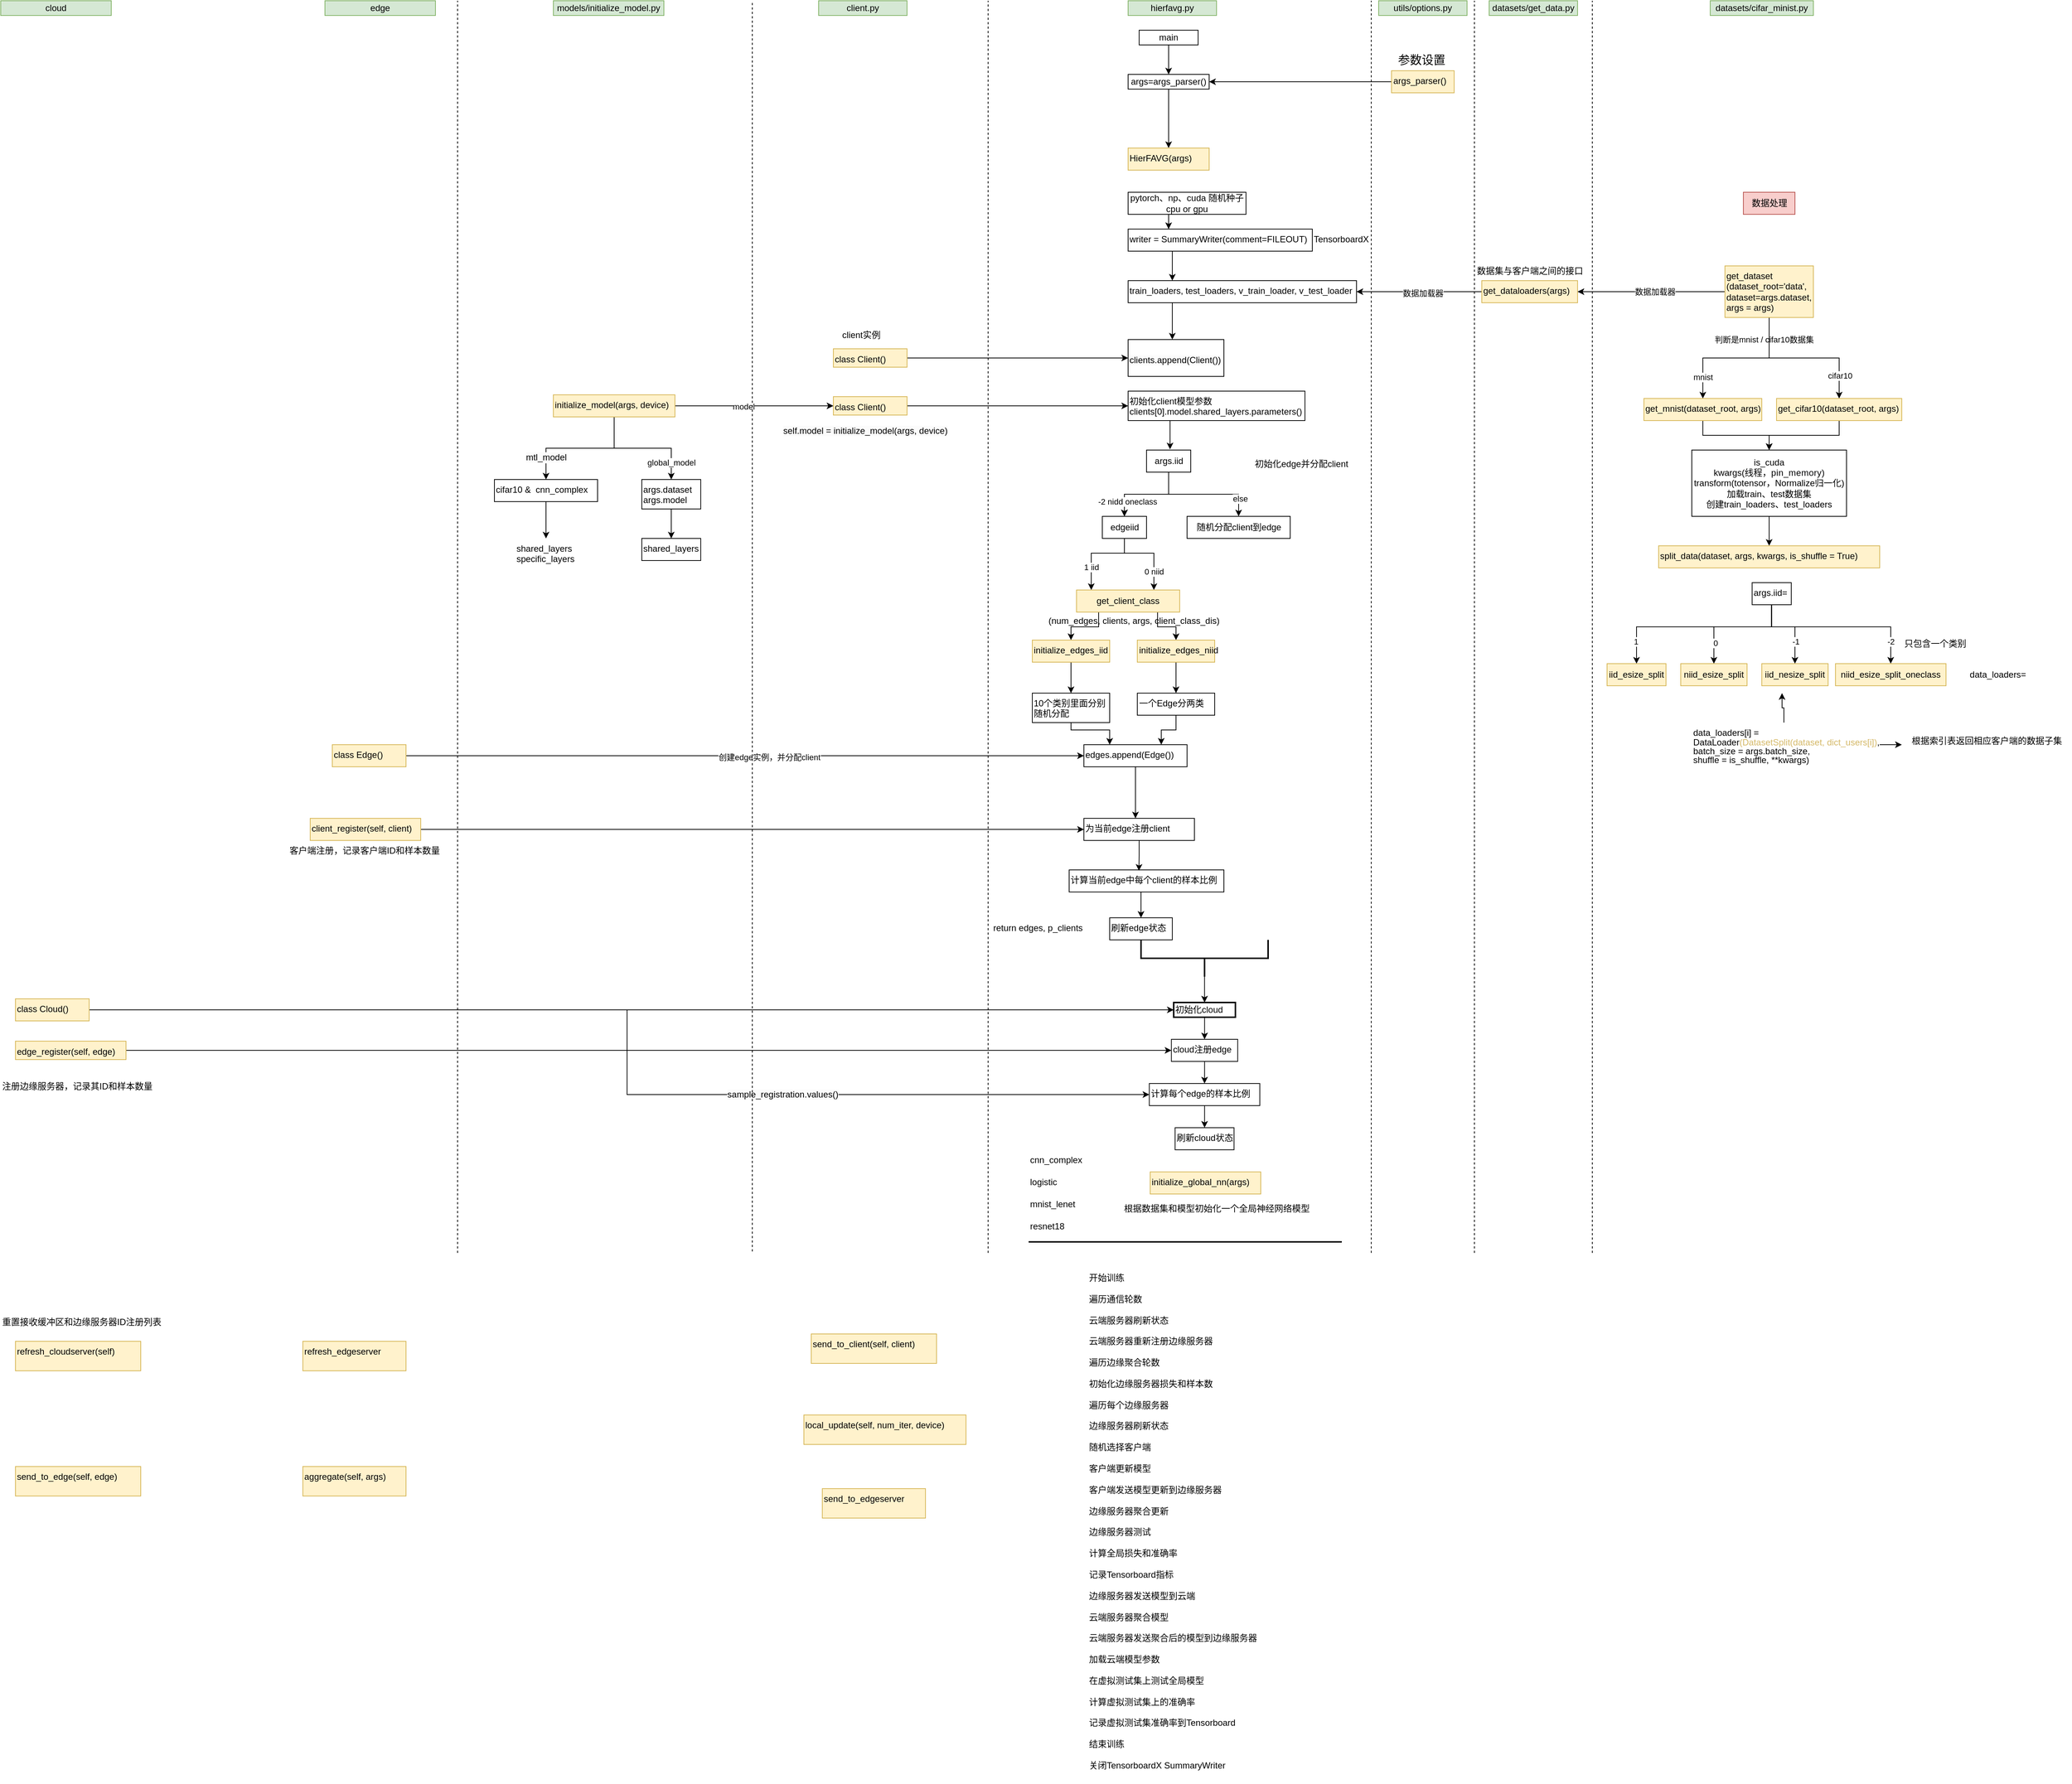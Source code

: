 <mxfile version="25.0.3">
  <diagram name="Page-1" id="74e2e168-ea6b-b213-b513-2b3c1d86103e">
    <mxGraphModel dx="3636" dy="814" grid="1" gridSize="10" guides="1" tooltips="1" connect="1" arrows="1" fold="1" page="1" pageScale="1" pageWidth="1100" pageHeight="850" background="none" math="0" shadow="0">
      <root>
        <mxCell id="0" />
        <mxCell id="1" parent="0" />
        <mxCell id="cj8k2KHTS7MA4aPITtsR-3" style="edgeStyle=orthogonalEdgeStyle;rounded=0;orthogonalLoop=1;jettySize=auto;html=1;exitX=0.5;exitY=1;exitDx=0;exitDy=0;" parent="1" source="cj8k2KHTS7MA4aPITtsR-2" edge="1">
          <mxGeometry relative="1" as="geometry">
            <mxPoint x="125" y="100" as="targetPoint" />
          </mxGeometry>
        </mxCell>
        <mxCell id="cj8k2KHTS7MA4aPITtsR-2" value="main" style="whiteSpace=wrap;html=1;" parent="1" vertex="1">
          <mxGeometry x="85" y="40" width="80" height="20" as="geometry" />
        </mxCell>
        <mxCell id="cj8k2KHTS7MA4aPITtsR-58" value="" style="edgeStyle=orthogonalEdgeStyle;rounded=0;orthogonalLoop=1;jettySize=auto;html=1;" parent="1" source="cj8k2KHTS7MA4aPITtsR-40" target="cj8k2KHTS7MA4aPITtsR-59" edge="1">
          <mxGeometry relative="1" as="geometry">
            <mxPoint x="125.034" y="150" as="targetPoint" />
          </mxGeometry>
        </mxCell>
        <mxCell id="cj8k2KHTS7MA4aPITtsR-40" value="args=args_parser()" style="whiteSpace=wrap;html=1;" parent="1" vertex="1">
          <mxGeometry x="70" y="100" width="110" height="20" as="geometry" />
        </mxCell>
        <mxCell id="cj8k2KHTS7MA4aPITtsR-54" value="&lt;span style=&quot;text-align: left;&quot;&gt;utils/options.py&lt;/span&gt;" style="rounded=0;whiteSpace=wrap;html=1;fillColor=#d5e8d4;strokeColor=#82b366;" parent="1" vertex="1">
          <mxGeometry x="410" width="120" height="20" as="geometry" />
        </mxCell>
        <mxCell id="cj8k2KHTS7MA4aPITtsR-59" value="HierFAVG(args)" style="text;whiteSpace=wrap;html=1;fillColor=#fff2cc;strokeColor=#d6b656;" parent="1" vertex="1">
          <mxGeometry x="70" y="200" width="110" height="30" as="geometry" />
        </mxCell>
        <mxCell id="cj8k2KHTS7MA4aPITtsR-60" value="pytorch、np、cuda 随机种子&lt;div&gt;cpu or gpu&lt;br&gt;&lt;/div&gt;" style="whiteSpace=wrap;html=1;" parent="1" vertex="1">
          <mxGeometry x="70" y="260" width="160" height="30" as="geometry" />
        </mxCell>
        <mxCell id="cj8k2KHTS7MA4aPITtsR-61" value="&lt;span style=&quot;text-align: left;&quot;&gt;datasets/get_data.py&lt;/span&gt;" style="rounded=0;whiteSpace=wrap;html=1;fillColor=#d5e8d4;strokeColor=#82b366;" parent="1" vertex="1">
          <mxGeometry x="560" width="120" height="20" as="geometry" />
        </mxCell>
        <mxCell id="cj8k2KHTS7MA4aPITtsR-66" value="" style="edgeStyle=orthogonalEdgeStyle;rounded=0;orthogonalLoop=1;jettySize=auto;html=1;" parent="1" target="cj8k2KHTS7MA4aPITtsR-65" edge="1">
          <mxGeometry relative="1" as="geometry">
            <mxPoint x="125" y="290" as="sourcePoint" />
            <Array as="points">
              <mxPoint x="125" y="320" />
              <mxPoint x="125" y="320" />
            </Array>
          </mxGeometry>
        </mxCell>
        <mxCell id="cj8k2KHTS7MA4aPITtsR-72" value="" style="edgeStyle=orthogonalEdgeStyle;rounded=0;orthogonalLoop=1;jettySize=auto;html=1;" parent="1" source="cj8k2KHTS7MA4aPITtsR-65" edge="1">
          <mxGeometry relative="1" as="geometry">
            <mxPoint x="130" y="380" as="targetPoint" />
            <Array as="points">
              <mxPoint x="130" y="360" />
              <mxPoint x="130" y="360" />
            </Array>
          </mxGeometry>
        </mxCell>
        <mxCell id="cj8k2KHTS7MA4aPITtsR-65" value="writer = SummaryWriter(comment=FILEOUT)" style="text;whiteSpace=wrap;html=1;strokeColor=default;" parent="1" vertex="1">
          <mxGeometry x="70" y="310" width="250" height="30" as="geometry" />
        </mxCell>
        <mxCell id="cj8k2KHTS7MA4aPITtsR-70" value="TensorboardX" style="text;whiteSpace=wrap;html=1;" parent="1" vertex="1">
          <mxGeometry x="320" y="310" width="80" height="20" as="geometry" />
        </mxCell>
        <mxCell id="cj8k2KHTS7MA4aPITtsR-133" value="" style="edgeStyle=orthogonalEdgeStyle;rounded=0;orthogonalLoop=1;jettySize=auto;html=1;" parent="1" source="cj8k2KHTS7MA4aPITtsR-73" target="cj8k2KHTS7MA4aPITtsR-132" edge="1">
          <mxGeometry relative="1" as="geometry">
            <Array as="points">
              <mxPoint x="130" y="420" />
              <mxPoint x="130" y="420" />
            </Array>
          </mxGeometry>
        </mxCell>
        <mxCell id="cj8k2KHTS7MA4aPITtsR-73" value="train_loaders, test_loaders, v_train_loader, v_test_loader&lt;div&gt;&lt;br&gt;&lt;/div&gt;" style="text;whiteSpace=wrap;html=1;strokeColor=default;" parent="1" vertex="1">
          <mxGeometry x="70" y="380" width="310" height="30" as="geometry" />
        </mxCell>
        <mxCell id="cj8k2KHTS7MA4aPITtsR-76" value="" style="edgeStyle=orthogonalEdgeStyle;rounded=0;orthogonalLoop=1;jettySize=auto;html=1;" parent="1" source="cj8k2KHTS7MA4aPITtsR-75" target="cj8k2KHTS7MA4aPITtsR-73" edge="1">
          <mxGeometry relative="1" as="geometry" />
        </mxCell>
        <mxCell id="cj8k2KHTS7MA4aPITtsR-78" value="数据加载器" style="edgeLabel;html=1;align=center;verticalAlign=middle;resizable=0;points=[];" parent="cj8k2KHTS7MA4aPITtsR-76" vertex="1" connectable="0">
          <mxGeometry x="-0.061" y="2" relative="1" as="geometry">
            <mxPoint as="offset" />
          </mxGeometry>
        </mxCell>
        <mxCell id="cj8k2KHTS7MA4aPITtsR-75" value="&lt;span style=&quot;forced-color-adjust: none; color: rgb(0, 0, 0); font-family: Helvetica; font-size: 12px; font-style: normal; font-variant-ligatures: normal; font-variant-caps: normal; font-weight: 400; letter-spacing: normal; orphans: 2; text-align: left; text-indent: 0px; text-transform: none; widows: 2; word-spacing: 0px; -webkit-text-stroke-width: 0px; white-space: normal; background-color: initial; text-decoration-thickness: initial; text-decoration-style: initial; text-decoration-color: initial;&quot;&gt;get_dataloaders(args)&lt;/span&gt;" style="text;whiteSpace=wrap;html=1;fillColor=#fff2cc;strokeColor=#d6b656;" parent="1" vertex="1">
          <mxGeometry x="550" y="380" width="130" height="30" as="geometry" />
        </mxCell>
        <mxCell id="cj8k2KHTS7MA4aPITtsR-77" value="&lt;span style=&quot;text-align: left;&quot;&gt;datasets/cifar_minist.py&lt;/span&gt;" style="rounded=0;whiteSpace=wrap;html=1;fillColor=#d5e8d4;strokeColor=#82b366;" parent="1" vertex="1">
          <mxGeometry x="860" width="140" height="20" as="geometry" />
        </mxCell>
        <mxCell id="cj8k2KHTS7MA4aPITtsR-82" value="" style="edgeStyle=orthogonalEdgeStyle;rounded=0;orthogonalLoop=1;jettySize=auto;html=1;entryX=1;entryY=0.5;entryDx=0;entryDy=0;" parent="1" source="cj8k2KHTS7MA4aPITtsR-79" target="cj8k2KHTS7MA4aPITtsR-75" edge="1">
          <mxGeometry relative="1" as="geometry">
            <mxPoint x="750" y="395" as="targetPoint" />
          </mxGeometry>
        </mxCell>
        <mxCell id="cj8k2KHTS7MA4aPITtsR-83" value="数据加载器" style="edgeLabel;html=1;align=center;verticalAlign=middle;resizable=0;points=[];" parent="cj8k2KHTS7MA4aPITtsR-82" vertex="1" connectable="0">
          <mxGeometry x="-0.052" relative="1" as="geometry">
            <mxPoint as="offset" />
          </mxGeometry>
        </mxCell>
        <mxCell id="cj8k2KHTS7MA4aPITtsR-87" value="" style="edgeStyle=orthogonalEdgeStyle;rounded=0;orthogonalLoop=1;jettySize=auto;html=1;" parent="1" source="cj8k2KHTS7MA4aPITtsR-79" target="cj8k2KHTS7MA4aPITtsR-86" edge="1">
          <mxGeometry relative="1" as="geometry" />
        </mxCell>
        <mxCell id="cj8k2KHTS7MA4aPITtsR-88" value="判断是mnist / cifar10数据集" style="edgeLabel;html=1;align=center;verticalAlign=middle;resizable=0;points=[];" parent="cj8k2KHTS7MA4aPITtsR-87" vertex="1" connectable="0">
          <mxGeometry x="-0.239" y="-1" relative="1" as="geometry">
            <mxPoint x="14" y="-24" as="offset" />
          </mxGeometry>
        </mxCell>
        <mxCell id="cj8k2KHTS7MA4aPITtsR-91" value="mnist" style="edgeLabel;html=1;align=center;verticalAlign=middle;resizable=0;points=[];" parent="cj8k2KHTS7MA4aPITtsR-87" vertex="1" connectable="0">
          <mxGeometry x="0.533" relative="1" as="geometry">
            <mxPoint y="17" as="offset" />
          </mxGeometry>
        </mxCell>
        <mxCell id="cj8k2KHTS7MA4aPITtsR-94" style="edgeStyle=orthogonalEdgeStyle;rounded=0;orthogonalLoop=1;jettySize=auto;html=1;" parent="1" source="cj8k2KHTS7MA4aPITtsR-79" target="cj8k2KHTS7MA4aPITtsR-92" edge="1">
          <mxGeometry relative="1" as="geometry" />
        </mxCell>
        <mxCell id="cj8k2KHTS7MA4aPITtsR-95" value="cifar10" style="edgeLabel;html=1;align=center;verticalAlign=middle;resizable=0;points=[];" parent="cj8k2KHTS7MA4aPITtsR-94" vertex="1" connectable="0">
          <mxGeometry x="0.696" y="1" relative="1" as="geometry">
            <mxPoint as="offset" />
          </mxGeometry>
        </mxCell>
        <mxCell id="cj8k2KHTS7MA4aPITtsR-79" value="get_dataset&lt;div&gt;(dataset_root=&#39;data&#39;,&lt;br&gt;dataset=args.dataset,&lt;br&gt;args = args)&lt;/div&gt;" style="text;whiteSpace=wrap;html=1;fillColor=#fff2cc;strokeColor=#d6b656;" parent="1" vertex="1">
          <mxGeometry x="880" y="360" width="120" height="70" as="geometry" />
        </mxCell>
        <mxCell id="cj8k2KHTS7MA4aPITtsR-98" style="edgeStyle=orthogonalEdgeStyle;rounded=0;orthogonalLoop=1;jettySize=auto;html=1;entryX=0.5;entryY=0;entryDx=0;entryDy=0;" parent="1" source="cj8k2KHTS7MA4aPITtsR-86" target="cj8k2KHTS7MA4aPITtsR-96" edge="1">
          <mxGeometry relative="1" as="geometry" />
        </mxCell>
        <mxCell id="cj8k2KHTS7MA4aPITtsR-86" value="&lt;div&gt;get_mnist(dataset_root, args)&lt;br&gt;&lt;/div&gt;" style="whiteSpace=wrap;html=1;align=left;verticalAlign=top;fillColor=#fff2cc;strokeColor=#d6b656;gradientColor=none;" parent="1" vertex="1">
          <mxGeometry x="770" y="540" width="160" height="30" as="geometry" />
        </mxCell>
        <mxCell id="cj8k2KHTS7MA4aPITtsR-99" style="edgeStyle=orthogonalEdgeStyle;rounded=0;orthogonalLoop=1;jettySize=auto;html=1;entryX=0.5;entryY=0;entryDx=0;entryDy=0;" parent="1" source="cj8k2KHTS7MA4aPITtsR-92" target="cj8k2KHTS7MA4aPITtsR-96" edge="1">
          <mxGeometry relative="1" as="geometry">
            <mxPoint x="950" y="610" as="targetPoint" />
          </mxGeometry>
        </mxCell>
        <mxCell id="cj8k2KHTS7MA4aPITtsR-92" value="&lt;div&gt;get_cifar10(dataset_root, args)&lt;br&gt;&lt;/div&gt;" style="whiteSpace=wrap;html=1;align=left;verticalAlign=top;fillColor=#fff2cc;strokeColor=#d6b656;gradientColor=none;" parent="1" vertex="1">
          <mxGeometry x="950" y="540" width="170" height="30" as="geometry" />
        </mxCell>
        <mxCell id="cj8k2KHTS7MA4aPITtsR-104" value="" style="edgeStyle=orthogonalEdgeStyle;rounded=0;orthogonalLoop=1;jettySize=auto;html=1;" parent="1" source="cj8k2KHTS7MA4aPITtsR-96" target="cj8k2KHTS7MA4aPITtsR-102" edge="1">
          <mxGeometry relative="1" as="geometry" />
        </mxCell>
        <mxCell id="cj8k2KHTS7MA4aPITtsR-96" value="is_cuda&lt;div&gt;kwargs(线程，&lt;span style=&quot;background-color: rgb(255, 255, 255); color: rgb(6, 6, 7); letter-spacing: 0.25px; text-align: justify; white-space-collapse: preserve;&quot;&gt;&lt;font&gt;pin_memory&lt;/font&gt;&lt;/span&gt;&lt;span style=&quot;background-color: initial;&quot;&gt;)&lt;/span&gt;&lt;/div&gt;&lt;div&gt;&lt;span style=&quot;background-color: initial;&quot;&gt;transform(totensor，Normalize归一化)&lt;/span&gt;&lt;/div&gt;&lt;div&gt;&lt;span style=&quot;background-color: initial;&quot;&gt;加载train、test数据集&lt;/span&gt;&lt;/div&gt;&lt;div&gt;&lt;span style=&quot;background-color: initial;&quot;&gt;创建&lt;/span&gt;&lt;span style=&quot;text-align: left; background-color: initial;&quot;&gt;train_loaders、&lt;/span&gt;&lt;span style=&quot;text-align: left; background-color: initial;&quot;&gt;test_loaders&lt;/span&gt;&lt;/div&gt;" style="rounded=0;whiteSpace=wrap;html=1;" parent="1" vertex="1">
          <mxGeometry x="835" y="610" width="210" height="90" as="geometry" />
        </mxCell>
        <mxCell id="cj8k2KHTS7MA4aPITtsR-102" value="split_data(dataset, args, kwargs, is_shuffle = True)" style="text;whiteSpace=wrap;html=1;strokeColor=#d6b656;fillColor=#fff2cc;" parent="1" vertex="1">
          <mxGeometry x="790" y="740" width="300" height="30" as="geometry" />
        </mxCell>
        <mxCell id="cj8k2KHTS7MA4aPITtsR-115" style="edgeStyle=orthogonalEdgeStyle;rounded=0;orthogonalLoop=1;jettySize=auto;html=1;entryX=0.5;entryY=0;entryDx=0;entryDy=0;" parent="1" source="cj8k2KHTS7MA4aPITtsR-105" target="cj8k2KHTS7MA4aPITtsR-111" edge="1">
          <mxGeometry relative="1" as="geometry">
            <Array as="points">
              <mxPoint x="943" y="850" />
              <mxPoint x="760" y="850" />
            </Array>
          </mxGeometry>
        </mxCell>
        <mxCell id="cj8k2KHTS7MA4aPITtsR-119" value="1" style="edgeLabel;html=1;align=center;verticalAlign=middle;resizable=0;points=[];" parent="cj8k2KHTS7MA4aPITtsR-115" vertex="1" connectable="0">
          <mxGeometry x="0.773" y="-1" relative="1" as="geometry">
            <mxPoint as="offset" />
          </mxGeometry>
        </mxCell>
        <mxCell id="cj8k2KHTS7MA4aPITtsR-116" style="edgeStyle=orthogonalEdgeStyle;rounded=0;orthogonalLoop=1;jettySize=auto;html=1;" parent="1" target="cj8k2KHTS7MA4aPITtsR-112" edge="1">
          <mxGeometry relative="1" as="geometry">
            <mxPoint x="943" y="820" as="sourcePoint" />
            <Array as="points">
              <mxPoint x="943" y="850" />
              <mxPoint x="865" y="850" />
            </Array>
          </mxGeometry>
        </mxCell>
        <mxCell id="cj8k2KHTS7MA4aPITtsR-120" value="0" style="edgeLabel;html=1;align=center;verticalAlign=middle;resizable=0;points=[];" parent="cj8k2KHTS7MA4aPITtsR-116" vertex="1" connectable="0">
          <mxGeometry x="0.638" y="2" relative="1" as="geometry">
            <mxPoint as="offset" />
          </mxGeometry>
        </mxCell>
        <mxCell id="cj8k2KHTS7MA4aPITtsR-117" style="edgeStyle=orthogonalEdgeStyle;rounded=0;orthogonalLoop=1;jettySize=auto;html=1;entryX=0.5;entryY=0;entryDx=0;entryDy=0;" parent="1" source="cj8k2KHTS7MA4aPITtsR-105" target="cj8k2KHTS7MA4aPITtsR-114" edge="1">
          <mxGeometry relative="1" as="geometry">
            <Array as="points">
              <mxPoint x="943" y="850" />
              <mxPoint x="975" y="850" />
            </Array>
          </mxGeometry>
        </mxCell>
        <mxCell id="cj8k2KHTS7MA4aPITtsR-121" value="-1" style="edgeLabel;html=1;align=center;verticalAlign=middle;resizable=0;points=[];" parent="cj8k2KHTS7MA4aPITtsR-117" vertex="1" connectable="0">
          <mxGeometry x="0.451" y="1" relative="1" as="geometry">
            <mxPoint as="offset" />
          </mxGeometry>
        </mxCell>
        <mxCell id="cj8k2KHTS7MA4aPITtsR-118" style="edgeStyle=orthogonalEdgeStyle;rounded=0;orthogonalLoop=1;jettySize=auto;html=1;" parent="1" source="cj8k2KHTS7MA4aPITtsR-105" target="cj8k2KHTS7MA4aPITtsR-113" edge="1">
          <mxGeometry relative="1" as="geometry">
            <Array as="points">
              <mxPoint x="943" y="850" />
              <mxPoint x="1105" y="850" />
            </Array>
          </mxGeometry>
        </mxCell>
        <mxCell id="cj8k2KHTS7MA4aPITtsR-122" value="-2" style="edgeLabel;html=1;align=center;verticalAlign=middle;resizable=0;points=[];" parent="cj8k2KHTS7MA4aPITtsR-118" vertex="1" connectable="0">
          <mxGeometry x="0.752" relative="1" as="geometry">
            <mxPoint as="offset" />
          </mxGeometry>
        </mxCell>
        <mxCell id="cj8k2KHTS7MA4aPITtsR-105" value="args.iid=" style="whiteSpace=wrap;html=1;align=left;verticalAlign=top;movable=1;resizable=1;rotatable=1;deletable=1;editable=1;locked=0;connectable=1;strokeColor=default;" parent="1" vertex="1">
          <mxGeometry x="916.88" y="790" width="53.12" height="30" as="geometry" />
        </mxCell>
        <mxCell id="cj8k2KHTS7MA4aPITtsR-111" value="iid_esize_split" style="whiteSpace=wrap;html=1;fillColor=#fff2cc;strokeColor=#d6b656;" parent="1" vertex="1">
          <mxGeometry x="720" y="900" width="80" height="30" as="geometry" />
        </mxCell>
        <mxCell id="cj8k2KHTS7MA4aPITtsR-112" value="niid_esize_split" style="whiteSpace=wrap;html=1;fillColor=#fff2cc;strokeColor=#d6b656;" parent="1" vertex="1">
          <mxGeometry x="820" y="900" width="90" height="30" as="geometry" />
        </mxCell>
        <mxCell id="cj8k2KHTS7MA4aPITtsR-113" value="niid_esize_split_oneclass" style="whiteSpace=wrap;html=1;fillColor=#fff2cc;strokeColor=#d6b656;" parent="1" vertex="1">
          <mxGeometry x="1030" y="900" width="150" height="30" as="geometry" />
        </mxCell>
        <mxCell id="cj8k2KHTS7MA4aPITtsR-114" value="iid_nesize_split" style="whiteSpace=wrap;html=1;fillColor=#fff2cc;strokeColor=#d6b656;" parent="1" vertex="1">
          <mxGeometry x="930" y="900" width="90" height="30" as="geometry" />
        </mxCell>
        <mxCell id="cj8k2KHTS7MA4aPITtsR-123" value="只包含一个类别" style="text;html=1;align=center;verticalAlign=middle;resizable=0;points=[];autosize=1;strokeColor=none;fillColor=none;" parent="1" vertex="1">
          <mxGeometry x="1110" y="858" width="110" height="30" as="geometry" />
        </mxCell>
        <mxCell id="cj8k2KHTS7MA4aPITtsR-124" value="data_loaders=" style="text;html=1;align=center;verticalAlign=middle;resizable=0;points=[];autosize=1;strokeColor=none;fillColor=none;" parent="1" vertex="1">
          <mxGeometry x="1200" y="900" width="100" height="30" as="geometry" />
        </mxCell>
        <mxCell id="cj8k2KHTS7MA4aPITtsR-130" value="" style="edgeStyle=orthogonalEdgeStyle;rounded=0;orthogonalLoop=1;jettySize=auto;html=1;" parent="1" source="cj8k2KHTS7MA4aPITtsR-125" edge="1">
          <mxGeometry relative="1" as="geometry">
            <mxPoint x="950.004" y="990" as="sourcePoint" />
            <mxPoint x="957.48" y="940" as="targetPoint" />
            <Array as="points">
              <mxPoint x="960" y="960" />
              <mxPoint x="958" y="960" />
            </Array>
          </mxGeometry>
        </mxCell>
        <mxCell id="cj8k2KHTS7MA4aPITtsR-125" value="data_loaders[i] =&amp;nbsp;&lt;div style=&quot;line-height: 100%;&quot;&gt;DataLoader&lt;font color=&quot;#d5b968&quot;&gt;(DatasetSplit(dataset, dict_users[i])&lt;/font&gt;,&lt;br&gt;                                    batch_size = args.batch_size,&lt;br&gt;                                    shuffle = is_shuffle, **kwargs)&lt;/div&gt;" style="text;whiteSpace=wrap;html=1;" parent="1" vertex="1">
          <mxGeometry x="835" y="980" width="265" height="70" as="geometry" />
        </mxCell>
        <mxCell id="cj8k2KHTS7MA4aPITtsR-126" value="" style="endArrow=classic;html=1;rounded=0;" parent="1" edge="1">
          <mxGeometry width="50" height="50" relative="1" as="geometry">
            <mxPoint x="1090" y="1010" as="sourcePoint" />
            <mxPoint x="1120" y="1010" as="targetPoint" />
          </mxGeometry>
        </mxCell>
        <mxCell id="cj8k2KHTS7MA4aPITtsR-129" value="根据索引表返回相应客户端的数据子集" style="text;html=1;align=center;verticalAlign=middle;resizable=0;points=[];autosize=1;strokeColor=none;fillColor=none;" parent="1" vertex="1">
          <mxGeometry x="1120" y="990" width="230" height="30" as="geometry" />
        </mxCell>
        <UserObject label="&lt;br&gt;&lt;span style=&quot;color: rgb(0, 0, 0); font-family: Helvetica; font-size: 12px; font-style: normal; font-variant-ligatures: normal; font-variant-caps: normal; font-weight: 400; letter-spacing: normal; orphans: 2; text-align: left; text-indent: 0px; text-transform: none; widows: 2; word-spacing: 0px; -webkit-text-stroke-width: 0px; white-space: normal; background-color: rgb(251, 251, 251); text-decoration-thickness: initial; text-decoration-style: initial; text-decoration-color: initial; display: inline !important; float: none;&quot;&gt;clients.append(Client())&lt;/span&gt;&lt;div&gt;&lt;br/&gt;&lt;/div&gt;" link="&#xa;&lt;span style=&quot;color: rgb(0, 0, 0); font-family: Helvetica; font-size: 12px; font-style: normal; font-variant-ligatures: normal; font-variant-caps: normal; font-weight: 400; letter-spacing: normal; orphans: 2; text-align: left; text-indent: 0px; text-transform: none; widows: 2; word-spacing: 0px; -webkit-text-stroke-width: 0px; white-space: normal; background-color: rgb(251, 251, 251); text-decoration-thickness: initial; text-decoration-style: initial; text-decoration-color: initial; display: inline !important; float: none;&quot;&gt;clients.append(Client&lt;/span&gt;&#xa;&#xa;" id="cj8k2KHTS7MA4aPITtsR-132">
          <mxCell style="whiteSpace=wrap;html=1;align=left;verticalAlign=top;fillColor=none;gradientColor=none;" parent="1" vertex="1">
            <mxGeometry x="70" y="460" width="130" height="50" as="geometry" />
          </mxCell>
        </UserObject>
        <mxCell id="cj8k2KHTS7MA4aPITtsR-135" value="" style="edgeStyle=orthogonalEdgeStyle;rounded=0;orthogonalLoop=1;jettySize=auto;html=1;" parent="1" source="cj8k2KHTS7MA4aPITtsR-134" target="cj8k2KHTS7MA4aPITtsR-40" edge="1">
          <mxGeometry relative="1" as="geometry" />
        </mxCell>
        <mxCell id="cj8k2KHTS7MA4aPITtsR-134" value="args_parser()" style="text;whiteSpace=wrap;html=1;fillColor=#fff2cc;strokeColor=#d6b656;" parent="1" vertex="1">
          <mxGeometry x="427.5" y="95" width="85" height="30" as="geometry" />
        </mxCell>
        <mxCell id="cj8k2KHTS7MA4aPITtsR-137" value="&lt;span style=&quot;text-align: left;&quot;&gt;client.py&lt;/span&gt;" style="rounded=0;whiteSpace=wrap;html=1;fillColor=#d5e8d4;strokeColor=#82b366;" parent="1" vertex="1">
          <mxGeometry x="-350" width="120" height="20" as="geometry" />
        </mxCell>
        <mxCell id="cj8k2KHTS7MA4aPITtsR-139" value="" style="edgeStyle=orthogonalEdgeStyle;rounded=0;orthogonalLoop=1;jettySize=auto;html=1;" parent="1" source="cj8k2KHTS7MA4aPITtsR-138" target="cj8k2KHTS7MA4aPITtsR-132" edge="1">
          <mxGeometry relative="1" as="geometry" />
        </mxCell>
        <mxCell id="cj8k2KHTS7MA4aPITtsR-138" value="class Client()" style="text;whiteSpace=wrap;html=1;fillColor=#fff2cc;strokeColor=#d6b656;" parent="1" vertex="1">
          <mxGeometry x="-330" y="472.5" width="100" height="25" as="geometry" />
        </mxCell>
        <mxCell id="cj8k2KHTS7MA4aPITtsR-140" value="初始化client模型参数&lt;div&gt;clients[0].model.shared_layers.parameters()&lt;br&gt;&lt;/div&gt;" style="text;whiteSpace=wrap;html=1;strokeColor=default;" parent="1" vertex="1">
          <mxGeometry x="70" y="530" width="240" height="40" as="geometry" />
        </mxCell>
        <mxCell id="cj8k2KHTS7MA4aPITtsR-144" value="" style="edgeStyle=orthogonalEdgeStyle;rounded=0;orthogonalLoop=1;jettySize=auto;html=1;" parent="1" source="cj8k2KHTS7MA4aPITtsR-143" target="cj8k2KHTS7MA4aPITtsR-140" edge="1">
          <mxGeometry relative="1" as="geometry" />
        </mxCell>
        <mxCell id="cj8k2KHTS7MA4aPITtsR-143" value="class Client()" style="text;whiteSpace=wrap;html=1;fillColor=#fff2cc;strokeColor=#d6b656;" parent="1" vertex="1">
          <mxGeometry x="-330" y="537.5" width="100" height="25" as="geometry" />
        </mxCell>
        <mxCell id="cj8k2KHTS7MA4aPITtsR-147" value="&lt;span style=&quot;text-align: left;&quot;&gt;models/initialize_model.py&lt;/span&gt;" style="rounded=0;whiteSpace=wrap;html=1;fillColor=#d5e8d4;strokeColor=#82b366;" parent="1" vertex="1">
          <mxGeometry x="-710" width="150" height="20" as="geometry" />
        </mxCell>
        <mxCell id="cj8k2KHTS7MA4aPITtsR-150" style="edgeStyle=orthogonalEdgeStyle;rounded=0;orthogonalLoop=1;jettySize=auto;html=1;entryX=0;entryY=0.5;entryDx=0;entryDy=0;" parent="1" source="cj8k2KHTS7MA4aPITtsR-149" edge="1">
          <mxGeometry relative="1" as="geometry">
            <mxPoint x="-330" y="550" as="targetPoint" />
          </mxGeometry>
        </mxCell>
        <mxCell id="cj8k2KHTS7MA4aPITtsR-153" value="model" style="edgeLabel;html=1;align=center;verticalAlign=middle;resizable=0;points=[];" parent="cj8k2KHTS7MA4aPITtsR-150" vertex="1" connectable="0">
          <mxGeometry x="-0.14" y="-1" relative="1" as="geometry">
            <mxPoint as="offset" />
          </mxGeometry>
        </mxCell>
        <mxCell id="cj8k2KHTS7MA4aPITtsR-159" style="edgeStyle=orthogonalEdgeStyle;rounded=0;orthogonalLoop=1;jettySize=auto;html=1;entryX=0.5;entryY=0;entryDx=0;entryDy=0;" parent="1" source="cj8k2KHTS7MA4aPITtsR-149" target="cj8k2KHTS7MA4aPITtsR-154" edge="1">
          <mxGeometry relative="1" as="geometry" />
        </mxCell>
        <mxCell id="cj8k2KHTS7MA4aPITtsR-161" value="&lt;span style=&quot;font-size: 12px; text-align: left; text-wrap: wrap; background-color: rgb(251, 251, 251);&quot;&gt;mtl_model&lt;/span&gt;" style="edgeLabel;html=1;align=center;verticalAlign=middle;resizable=0;points=[];" parent="cj8k2KHTS7MA4aPITtsR-159" vertex="1" connectable="0">
          <mxGeometry x="0.205" y="2" relative="1" as="geometry">
            <mxPoint x="-28" y="10" as="offset" />
          </mxGeometry>
        </mxCell>
        <mxCell id="cj8k2KHTS7MA4aPITtsR-160" style="edgeStyle=orthogonalEdgeStyle;rounded=0;orthogonalLoop=1;jettySize=auto;html=1;entryX=0.5;entryY=0;entryDx=0;entryDy=0;" parent="1" source="cj8k2KHTS7MA4aPITtsR-149" target="cj8k2KHTS7MA4aPITtsR-156" edge="1">
          <mxGeometry relative="1" as="geometry" />
        </mxCell>
        <mxCell id="cj8k2KHTS7MA4aPITtsR-162" value="global_model" style="edgeLabel;html=1;align=center;verticalAlign=middle;resizable=0;points=[];" parent="cj8k2KHTS7MA4aPITtsR-160" vertex="1" connectable="0">
          <mxGeometry x="0.717" y="-1" relative="1" as="geometry">
            <mxPoint x="1" as="offset" />
          </mxGeometry>
        </mxCell>
        <mxCell id="cj8k2KHTS7MA4aPITtsR-149" value="initialize_model(args, device)" style="text;whiteSpace=wrap;html=1;fillColor=#fff2cc;strokeColor=#d6b656;" parent="1" vertex="1">
          <mxGeometry x="-710" y="535" width="165" height="30" as="geometry" />
        </mxCell>
        <UserObject label="&lt;span style=&quot;color: rgb(0, 0, 0); font-family: Helvetica; font-size: 12px; font-style: normal; font-variant-ligatures: normal; font-variant-caps: normal; font-weight: 400; letter-spacing: normal; orphans: 2; text-align: left; text-indent: 0px; text-transform: none; widows: 2; word-spacing: 0px; -webkit-text-stroke-width: 0px; white-space: normal; background-color: rgb(251, 251, 251); text-decoration-thickness: initial; text-decoration-style: initial; text-decoration-color: initial; display: inline !important; float: none;&quot;&gt;self.model = initialize_model(args, device)&lt;/span&gt;" link="&lt;span style=&quot;color: rgb(0, 0, 0); font-family: Helvetica; font-size: 12px; font-style: normal; font-variant-ligatures: normal; font-variant-caps: normal; font-weight: 400; letter-spacing: normal; orphans: 2; text-align: left; text-indent: 0px; text-transform: none; widows: 2; word-spacing: 0px; -webkit-text-stroke-width: 0px; white-space: normal; background-color: rgb(251, 251, 251); text-decoration-thickness: initial; text-decoration-style: initial; text-decoration-color: initial; display: inline !important; float: none;&quot;&gt;self.model = initialize_model(args, device)&lt;/span&gt;" id="cj8k2KHTS7MA4aPITtsR-151">
          <mxCell style="text;whiteSpace=wrap;html=1;" parent="1" vertex="1">
            <mxGeometry x="-400" y="570" width="260" height="40" as="geometry" />
          </mxCell>
        </UserObject>
        <mxCell id="cj8k2KHTS7MA4aPITtsR-154" value="cifar10 &amp;amp;&amp;nbsp; cnn_complex" style="text;whiteSpace=wrap;html=1;strokeColor=default;" parent="1" vertex="1">
          <mxGeometry x="-790" y="650" width="140" height="30" as="geometry" />
        </mxCell>
        <mxCell id="cj8k2KHTS7MA4aPITtsR-169" value="" style="edgeStyle=orthogonalEdgeStyle;rounded=0;orthogonalLoop=1;jettySize=auto;html=1;" parent="1" source="cj8k2KHTS7MA4aPITtsR-156" target="cj8k2KHTS7MA4aPITtsR-168" edge="1">
          <mxGeometry relative="1" as="geometry" />
        </mxCell>
        <mxCell id="cj8k2KHTS7MA4aPITtsR-156" value="args.dataset&lt;div&gt;args.model&lt;br&gt;&lt;/div&gt;" style="text;whiteSpace=wrap;html=1;strokeColor=default;" parent="1" vertex="1">
          <mxGeometry x="-590" y="650" width="80" height="40" as="geometry" />
        </mxCell>
        <mxCell id="cj8k2KHTS7MA4aPITtsR-167" value="" style="edgeStyle=orthogonalEdgeStyle;rounded=0;orthogonalLoop=1;jettySize=auto;html=1;" parent="1" source="cj8k2KHTS7MA4aPITtsR-154" target="cj8k2KHTS7MA4aPITtsR-166" edge="1">
          <mxGeometry relative="1" as="geometry">
            <mxPoint x="-720" y="680" as="sourcePoint" />
            <mxPoint x="-720" y="760" as="targetPoint" />
          </mxGeometry>
        </mxCell>
        <mxCell id="cj8k2KHTS7MA4aPITtsR-166" value="shared_layers&lt;div&gt;specific_layers&lt;br&gt;&lt;/div&gt;" style="text;whiteSpace=wrap;html=1;" parent="1" vertex="1">
          <mxGeometry x="-762.5" y="730" width="85" height="40" as="geometry" />
        </mxCell>
        <mxCell id="cj8k2KHTS7MA4aPITtsR-168" value="&lt;div&gt;shared_layers&lt;br&gt;&lt;/div&gt;" style="text;whiteSpace=wrap;html=1;strokeColor=default;" parent="1" vertex="1">
          <mxGeometry x="-590" y="730" width="80" height="30" as="geometry" />
        </mxCell>
        <mxCell id="cj8k2KHTS7MA4aPITtsR-170" value="client实例" style="text;whiteSpace=wrap;html=1;" parent="1" vertex="1">
          <mxGeometry x="-320" y="440" width="90" height="30" as="geometry" />
        </mxCell>
        <mxCell id="cj8k2KHTS7MA4aPITtsR-175" value="" style="edgeStyle=orthogonalEdgeStyle;rounded=0;orthogonalLoop=1;jettySize=auto;html=1;" parent="1" source="cj8k2KHTS7MA4aPITtsR-171" target="cj8k2KHTS7MA4aPITtsR-174" edge="1">
          <mxGeometry relative="1" as="geometry" />
        </mxCell>
        <mxCell id="cj8k2KHTS7MA4aPITtsR-176" value="" style="edgeStyle=orthogonalEdgeStyle;rounded=0;orthogonalLoop=1;jettySize=auto;html=1;" parent="1" source="cj8k2KHTS7MA4aPITtsR-171" target="cj8k2KHTS7MA4aPITtsR-174" edge="1">
          <mxGeometry relative="1" as="geometry" />
        </mxCell>
        <mxCell id="cj8k2KHTS7MA4aPITtsR-177" value="" style="edgeStyle=orthogonalEdgeStyle;rounded=0;orthogonalLoop=1;jettySize=auto;html=1;" parent="1" source="cj8k2KHTS7MA4aPITtsR-171" target="cj8k2KHTS7MA4aPITtsR-174" edge="1">
          <mxGeometry relative="1" as="geometry" />
        </mxCell>
        <mxCell id="cj8k2KHTS7MA4aPITtsR-180" value="-2" style="edgeLabel;html=1;align=center;verticalAlign=middle;resizable=0;points=[];" parent="cj8k2KHTS7MA4aPITtsR-177" vertex="1" connectable="0">
          <mxGeometry x="0.668" y="1" relative="1" as="geometry">
            <mxPoint as="offset" />
          </mxGeometry>
        </mxCell>
        <mxCell id="cj8k2KHTS7MA4aPITtsR-182" value="-2 nidd oneclass" style="edgeLabel;html=1;align=center;verticalAlign=middle;resizable=0;points=[];" parent="cj8k2KHTS7MA4aPITtsR-177" vertex="1" connectable="0">
          <mxGeometry x="0.668" y="4" relative="1" as="geometry">
            <mxPoint as="offset" />
          </mxGeometry>
        </mxCell>
        <mxCell id="cj8k2KHTS7MA4aPITtsR-179" style="edgeStyle=orthogonalEdgeStyle;rounded=0;orthogonalLoop=1;jettySize=auto;html=1;" parent="1" source="cj8k2KHTS7MA4aPITtsR-171" target="cj8k2KHTS7MA4aPITtsR-178" edge="1">
          <mxGeometry relative="1" as="geometry" />
        </mxCell>
        <mxCell id="cj8k2KHTS7MA4aPITtsR-181" value="else" style="edgeLabel;html=1;align=center;verticalAlign=middle;resizable=0;points=[];" parent="cj8k2KHTS7MA4aPITtsR-179" vertex="1" connectable="0">
          <mxGeometry x="0.692" y="2" relative="1" as="geometry">
            <mxPoint as="offset" />
          </mxGeometry>
        </mxCell>
        <mxCell id="cj8k2KHTS7MA4aPITtsR-171" value="args.iid" style="text;html=1;align=center;verticalAlign=middle;resizable=0;points=[];autosize=1;strokeColor=default;fillColor=none;" parent="1" vertex="1">
          <mxGeometry x="95" y="610" width="60" height="30" as="geometry" />
        </mxCell>
        <mxCell id="cj8k2KHTS7MA4aPITtsR-172" value="初始化edge并分配client" style="text;whiteSpace=wrap;html=1;" parent="1" vertex="1">
          <mxGeometry x="240" y="615" width="160" height="40" as="geometry" />
        </mxCell>
        <mxCell id="cj8k2KHTS7MA4aPITtsR-173" style="edgeStyle=orthogonalEdgeStyle;rounded=0;orthogonalLoop=1;jettySize=auto;html=1;entryX=0.532;entryY=-0.033;entryDx=0;entryDy=0;entryPerimeter=0;" parent="1" source="cj8k2KHTS7MA4aPITtsR-140" target="cj8k2KHTS7MA4aPITtsR-171" edge="1">
          <mxGeometry relative="1" as="geometry">
            <Array as="points">
              <mxPoint x="127" y="592" />
            </Array>
          </mxGeometry>
        </mxCell>
        <mxCell id="cj8k2KHTS7MA4aPITtsR-193" style="edgeStyle=orthogonalEdgeStyle;rounded=0;orthogonalLoop=1;jettySize=auto;html=1;" parent="1" source="cj8k2KHTS7MA4aPITtsR-174" target="cj8k2KHTS7MA4aPITtsR-191" edge="1">
          <mxGeometry relative="1" as="geometry">
            <Array as="points">
              <mxPoint x="65" y="750" />
              <mxPoint x="20" y="750" />
            </Array>
          </mxGeometry>
        </mxCell>
        <mxCell id="cj8k2KHTS7MA4aPITtsR-194" value="1 iid" style="edgeLabel;html=1;align=center;verticalAlign=middle;resizable=0;points=[];" parent="cj8k2KHTS7MA4aPITtsR-193" vertex="1" connectable="0">
          <mxGeometry x="0.462" relative="1" as="geometry">
            <mxPoint as="offset" />
          </mxGeometry>
        </mxCell>
        <mxCell id="cj8k2KHTS7MA4aPITtsR-174" value="edgeiid" style="text;html=1;align=center;verticalAlign=middle;resizable=0;points=[];autosize=1;strokeColor=default;fillColor=none;" parent="1" vertex="1">
          <mxGeometry x="35" y="700" width="60" height="30" as="geometry" />
        </mxCell>
        <mxCell id="cj8k2KHTS7MA4aPITtsR-178" value="随机分配client到edge" style="text;html=1;align=center;verticalAlign=middle;resizable=0;points=[];autosize=1;strokeColor=default;fillColor=none;" parent="1" vertex="1">
          <mxGeometry x="150" y="700" width="140" height="30" as="geometry" />
        </mxCell>
        <mxCell id="cj8k2KHTS7MA4aPITtsR-189" style="edgeStyle=orthogonalEdgeStyle;rounded=0;orthogonalLoop=1;jettySize=auto;html=1;entryX=0.75;entryY=0;entryDx=0;entryDy=0;" parent="1" target="cj8k2KHTS7MA4aPITtsR-191" edge="1">
          <mxGeometry relative="1" as="geometry">
            <mxPoint x="65.034" y="730" as="sourcePoint" />
            <mxPoint x="116.14" y="790" as="targetPoint" />
            <Array as="points">
              <mxPoint x="65" y="750" />
              <mxPoint x="105" y="750" />
            </Array>
          </mxGeometry>
        </mxCell>
        <mxCell id="cj8k2KHTS7MA4aPITtsR-190" value="0 niid" style="edgeLabel;html=1;align=center;verticalAlign=middle;resizable=0;points=[];" parent="cj8k2KHTS7MA4aPITtsR-189" vertex="1" connectable="0">
          <mxGeometry x="0.535" relative="1" as="geometry">
            <mxPoint as="offset" />
          </mxGeometry>
        </mxCell>
        <mxCell id="cj8k2KHTS7MA4aPITtsR-199" style="edgeStyle=orthogonalEdgeStyle;rounded=0;orthogonalLoop=1;jettySize=auto;html=1;entryX=0.5;entryY=0;entryDx=0;entryDy=0;" parent="1" source="cj8k2KHTS7MA4aPITtsR-191" target="cj8k2KHTS7MA4aPITtsR-197" edge="1">
          <mxGeometry relative="1" as="geometry">
            <Array as="points">
              <mxPoint x="110" y="850" />
              <mxPoint x="135" y="850" />
            </Array>
          </mxGeometry>
        </mxCell>
        <mxCell id="cj8k2KHTS7MA4aPITtsR-201" style="edgeStyle=orthogonalEdgeStyle;rounded=0;orthogonalLoop=1;jettySize=auto;html=1;entryX=0.5;entryY=0;entryDx=0;entryDy=0;" parent="1" source="cj8k2KHTS7MA4aPITtsR-191" target="cj8k2KHTS7MA4aPITtsR-195" edge="1">
          <mxGeometry relative="1" as="geometry">
            <Array as="points">
              <mxPoint x="30" y="850" />
              <mxPoint x="-8" y="850" />
            </Array>
          </mxGeometry>
        </mxCell>
        <mxCell id="cj8k2KHTS7MA4aPITtsR-191" value="get_client_class" style="whiteSpace=wrap;html=1;fillColor=#fff2cc;strokeColor=#d6b656;" parent="1" vertex="1">
          <mxGeometry y="800" width="140" height="30" as="geometry" />
        </mxCell>
        <mxCell id="cj8k2KHTS7MA4aPITtsR-203" value="" style="edgeStyle=orthogonalEdgeStyle;rounded=0;orthogonalLoop=1;jettySize=auto;html=1;" parent="1" source="cj8k2KHTS7MA4aPITtsR-195" target="cj8k2KHTS7MA4aPITtsR-202" edge="1">
          <mxGeometry relative="1" as="geometry" />
        </mxCell>
        <mxCell id="cj8k2KHTS7MA4aPITtsR-195" value="initialize_edges_iid" style="text;whiteSpace=wrap;html=1;fillColor=#fff2cc;strokeColor=#d6b656;" parent="1" vertex="1">
          <mxGeometry x="-60" y="868" width="105" height="30" as="geometry" />
        </mxCell>
        <mxCell id="cj8k2KHTS7MA4aPITtsR-196" value="(num_edges, clients, args, client_class_dis)" style="text;whiteSpace=wrap;html=1;" parent="1" vertex="1">
          <mxGeometry x="-40" y="828" width="270" height="40" as="geometry" />
        </mxCell>
        <mxCell id="cj8k2KHTS7MA4aPITtsR-205" value="" style="edgeStyle=orthogonalEdgeStyle;rounded=0;orthogonalLoop=1;jettySize=auto;html=1;" parent="1" source="cj8k2KHTS7MA4aPITtsR-197" target="cj8k2KHTS7MA4aPITtsR-204" edge="1">
          <mxGeometry relative="1" as="geometry" />
        </mxCell>
        <mxCell id="cj8k2KHTS7MA4aPITtsR-197" value="initialize_edges_niid" style="text;whiteSpace=wrap;html=1;fillColor=#fff2cc;strokeColor=#d6b656;" parent="1" vertex="1">
          <mxGeometry x="82.5" y="868" width="105" height="30" as="geometry" />
        </mxCell>
        <mxCell id="cj8k2KHTS7MA4aPITtsR-218" style="edgeStyle=orthogonalEdgeStyle;rounded=0;orthogonalLoop=1;jettySize=auto;html=1;entryX=0.25;entryY=0;entryDx=0;entryDy=0;" parent="1" source="cj8k2KHTS7MA4aPITtsR-202" target="cj8k2KHTS7MA4aPITtsR-206" edge="1">
          <mxGeometry relative="1" as="geometry">
            <Array as="points">
              <mxPoint x="-8" y="990" />
              <mxPoint x="45" y="990" />
            </Array>
          </mxGeometry>
        </mxCell>
        <mxCell id="cj8k2KHTS7MA4aPITtsR-202" value="10个类别里面分别随机分配" style="text;whiteSpace=wrap;html=1;strokeColor=default;" parent="1" vertex="1">
          <mxGeometry x="-60" y="940" width="105" height="40" as="geometry" />
        </mxCell>
        <mxCell id="cj8k2KHTS7MA4aPITtsR-219" style="edgeStyle=orthogonalEdgeStyle;rounded=0;orthogonalLoop=1;jettySize=auto;html=1;entryX=0.75;entryY=0;entryDx=0;entryDy=0;" parent="1" source="cj8k2KHTS7MA4aPITtsR-204" target="cj8k2KHTS7MA4aPITtsR-206" edge="1">
          <mxGeometry relative="1" as="geometry" />
        </mxCell>
        <mxCell id="cj8k2KHTS7MA4aPITtsR-204" value="一个Edge分两类" style="text;whiteSpace=wrap;html=1;strokeColor=default;" parent="1" vertex="1">
          <mxGeometry x="82.5" y="940" width="105" height="30" as="geometry" />
        </mxCell>
        <mxCell id="cj8k2KHTS7MA4aPITtsR-220" value="" style="edgeStyle=orthogonalEdgeStyle;rounded=0;orthogonalLoop=1;jettySize=auto;html=1;" parent="1" source="cj8k2KHTS7MA4aPITtsR-206" target="cj8k2KHTS7MA4aPITtsR-214" edge="1">
          <mxGeometry relative="1" as="geometry">
            <Array as="points">
              <mxPoint x="80" y="1090" />
              <mxPoint x="80" y="1090" />
            </Array>
          </mxGeometry>
        </mxCell>
        <UserObject label="edges.append(Edge())&lt;div&gt;&lt;br&gt;&lt;/div&gt;" link="edges.append(Edge(id" id="cj8k2KHTS7MA4aPITtsR-206">
          <mxCell style="text;whiteSpace=wrap;html=1;strokeColor=default;" parent="1" vertex="1">
            <mxGeometry x="10" y="1010" width="140" height="30" as="geometry" />
          </mxCell>
        </UserObject>
        <mxCell id="cj8k2KHTS7MA4aPITtsR-209" style="edgeStyle=orthogonalEdgeStyle;rounded=0;orthogonalLoop=1;jettySize=auto;html=1;entryX=0;entryY=0.5;entryDx=0;entryDy=0;" parent="1" source="cj8k2KHTS7MA4aPITtsR-208" target="cj8k2KHTS7MA4aPITtsR-206" edge="1">
          <mxGeometry relative="1" as="geometry" />
        </mxCell>
        <mxCell id="cj8k2KHTS7MA4aPITtsR-211" value="创建edge实例，并分配client" style="edgeLabel;html=1;align=center;verticalAlign=middle;resizable=0;points=[];" parent="cj8k2KHTS7MA4aPITtsR-209" vertex="1" connectable="0">
          <mxGeometry x="0.072" y="-2" relative="1" as="geometry">
            <mxPoint as="offset" />
          </mxGeometry>
        </mxCell>
        <mxCell id="cj8k2KHTS7MA4aPITtsR-208" value="class Edge()" style="text;whiteSpace=wrap;html=1;fillColor=#fff2cc;strokeColor=#d6b656;" parent="1" vertex="1">
          <mxGeometry x="-1010" y="1010" width="100" height="30" as="geometry" />
        </mxCell>
        <mxCell id="cj8k2KHTS7MA4aPITtsR-215" style="edgeStyle=orthogonalEdgeStyle;rounded=0;orthogonalLoop=1;jettySize=auto;html=1;entryX=0;entryY=0.5;entryDx=0;entryDy=0;" parent="1" source="cj8k2KHTS7MA4aPITtsR-212" target="cj8k2KHTS7MA4aPITtsR-214" edge="1">
          <mxGeometry relative="1" as="geometry" />
        </mxCell>
        <mxCell id="cj8k2KHTS7MA4aPITtsR-212" value="client_register(self, client)" style="text;whiteSpace=wrap;html=1;fillColor=#fff2cc;strokeColor=#d6b656;" parent="1" vertex="1">
          <mxGeometry x="-1040" y="1110" width="150" height="30" as="geometry" />
        </mxCell>
        <mxCell id="cj8k2KHTS7MA4aPITtsR-213" value="客户端注册，记录客户端ID和样本数量" style="text;whiteSpace=wrap;html=1;" parent="1" vertex="1">
          <mxGeometry x="-1070" y="1140" width="240" height="40" as="geometry" />
        </mxCell>
        <mxCell id="cj8k2KHTS7MA4aPITtsR-214" value="为当前edge注册client" style="text;whiteSpace=wrap;html=1;strokeColor=default;" parent="1" vertex="1">
          <mxGeometry x="10" y="1110" width="150" height="30" as="geometry" />
        </mxCell>
        <mxCell id="cj8k2KHTS7MA4aPITtsR-223" style="edgeStyle=orthogonalEdgeStyle;rounded=0;orthogonalLoop=1;jettySize=auto;html=1;entryX=0.5;entryY=0;entryDx=0;entryDy=0;" parent="1" source="cj8k2KHTS7MA4aPITtsR-216" target="cj8k2KHTS7MA4aPITtsR-217" edge="1">
          <mxGeometry relative="1" as="geometry">
            <Array as="points">
              <mxPoint x="88" y="1230" />
            </Array>
          </mxGeometry>
        </mxCell>
        <mxCell id="cj8k2KHTS7MA4aPITtsR-216" value="计算当前edge中每个client的样本比例" style="text;whiteSpace=wrap;html=1;strokeColor=default;" parent="1" vertex="1">
          <mxGeometry x="-10" y="1180" width="210" height="30" as="geometry" />
        </mxCell>
        <mxCell id="cj8k2KHTS7MA4aPITtsR-217" value="刷新edge状态" style="text;whiteSpace=wrap;html=1;strokeColor=default;" parent="1" vertex="1">
          <mxGeometry x="45" y="1245" width="85" height="30" as="geometry" />
        </mxCell>
        <mxCell id="cj8k2KHTS7MA4aPITtsR-222" style="edgeStyle=orthogonalEdgeStyle;rounded=0;orthogonalLoop=1;jettySize=auto;html=1;entryX=0.451;entryY=0.039;entryDx=0;entryDy=0;entryPerimeter=0;" parent="1" source="cj8k2KHTS7MA4aPITtsR-214" target="cj8k2KHTS7MA4aPITtsR-216" edge="1">
          <mxGeometry relative="1" as="geometry" />
        </mxCell>
        <mxCell id="cj8k2KHTS7MA4aPITtsR-224" value="return edges, p_clients" style="text;whiteSpace=wrap;html=1;" parent="1" vertex="1">
          <mxGeometry x="-115" y="1245" width="150" height="40" as="geometry" />
        </mxCell>
        <mxCell id="cj8k2KHTS7MA4aPITtsR-228" value="" style="edgeStyle=orthogonalEdgeStyle;rounded=0;orthogonalLoop=1;jettySize=auto;html=1;" parent="1" source="cj8k2KHTS7MA4aPITtsR-226" target="cj8k2KHTS7MA4aPITtsR-227" edge="1">
          <mxGeometry relative="1" as="geometry" />
        </mxCell>
        <mxCell id="cj8k2KHTS7MA4aPITtsR-226" value="" style="strokeWidth=2;html=1;shape=mxgraph.flowchart.annotation_2;align=left;labelPosition=right;pointerEvents=1;direction=north;" parent="1" vertex="1">
          <mxGeometry x="87.5" y="1275" width="172.5" height="50" as="geometry" />
        </mxCell>
        <mxCell id="cj8k2KHTS7MA4aPITtsR-230" value="" style="edgeStyle=orthogonalEdgeStyle;rounded=0;orthogonalLoop=1;jettySize=auto;html=1;" parent="1" source="cj8k2KHTS7MA4aPITtsR-227" target="cj8k2KHTS7MA4aPITtsR-229" edge="1">
          <mxGeometry relative="1" as="geometry" />
        </mxCell>
        <mxCell id="cj8k2KHTS7MA4aPITtsR-227" value="初始化cloud" style="whiteSpace=wrap;html=1;align=left;strokeWidth=2;pointerEvents=1;" parent="1" vertex="1">
          <mxGeometry x="131.88" y="1360" width="83.75" height="20" as="geometry" />
        </mxCell>
        <mxCell id="cj8k2KHTS7MA4aPITtsR-240" value="" style="edgeStyle=orthogonalEdgeStyle;rounded=0;orthogonalLoop=1;jettySize=auto;html=1;entryX=0.5;entryY=0;entryDx=0;entryDy=0;" parent="1" source="cj8k2KHTS7MA4aPITtsR-229" target="cj8k2KHTS7MA4aPITtsR-234" edge="1">
          <mxGeometry relative="1" as="geometry" />
        </mxCell>
        <mxCell id="cj8k2KHTS7MA4aPITtsR-229" value="cloud注册edge" style="text;whiteSpace=wrap;html=1;strokeColor=default;" parent="1" vertex="1">
          <mxGeometry x="128.75" y="1410" width="90" height="30" as="geometry" />
        </mxCell>
        <mxCell id="cj8k2KHTS7MA4aPITtsR-232" style="edgeStyle=orthogonalEdgeStyle;rounded=0;orthogonalLoop=1;jettySize=auto;html=1;entryX=0;entryY=0.5;entryDx=0;entryDy=0;" parent="1" source="cj8k2KHTS7MA4aPITtsR-231" target="cj8k2KHTS7MA4aPITtsR-229" edge="1">
          <mxGeometry relative="1" as="geometry" />
        </mxCell>
        <mxCell id="cj8k2KHTS7MA4aPITtsR-231" value="edge_register(self, edge)" style="text;whiteSpace=wrap;html=1;fillColor=#fff2cc;strokeColor=#d6b656;" parent="1" vertex="1">
          <mxGeometry x="-1440" y="1412.5" width="150" height="25" as="geometry" />
        </mxCell>
        <mxCell id="cj8k2KHTS7MA4aPITtsR-233" value="注册边缘服务器，记录其ID和样本数量" style="text;whiteSpace=wrap;html=1;" parent="1" vertex="1">
          <mxGeometry x="-1460" y="1460" width="240" height="40" as="geometry" />
        </mxCell>
        <mxCell id="cj8k2KHTS7MA4aPITtsR-241" value="" style="edgeStyle=orthogonalEdgeStyle;rounded=0;orthogonalLoop=1;jettySize=auto;html=1;" parent="1" source="cj8k2KHTS7MA4aPITtsR-234" target="cj8k2KHTS7MA4aPITtsR-235" edge="1">
          <mxGeometry relative="1" as="geometry" />
        </mxCell>
        <mxCell id="cj8k2KHTS7MA4aPITtsR-234" value="计算每个edge的样本比例" style="text;whiteSpace=wrap;html=1;strokeColor=default;" parent="1" vertex="1">
          <mxGeometry x="98.75" y="1470" width="150" height="30" as="geometry" />
        </mxCell>
        <mxCell id="cj8k2KHTS7MA4aPITtsR-235" value="刷新cloud状态" style="text;whiteSpace=wrap;html=1;strokeColor=default;" parent="1" vertex="1">
          <mxGeometry x="133.75" y="1530" width="80" height="30" as="geometry" />
        </mxCell>
        <mxCell id="cj8k2KHTS7MA4aPITtsR-237" style="edgeStyle=orthogonalEdgeStyle;rounded=0;orthogonalLoop=1;jettySize=auto;html=1;entryX=0;entryY=0.5;entryDx=0;entryDy=0;" parent="1" source="cj8k2KHTS7MA4aPITtsR-236" target="cj8k2KHTS7MA4aPITtsR-227" edge="1">
          <mxGeometry relative="1" as="geometry" />
        </mxCell>
        <mxCell id="cj8k2KHTS7MA4aPITtsR-238" style="edgeStyle=orthogonalEdgeStyle;rounded=0;orthogonalLoop=1;jettySize=auto;html=1;entryX=0;entryY=0.5;entryDx=0;entryDy=0;" parent="1" source="cj8k2KHTS7MA4aPITtsR-236" target="cj8k2KHTS7MA4aPITtsR-234" edge="1">
          <mxGeometry relative="1" as="geometry">
            <Array as="points">
              <mxPoint x="-610" y="1370" />
              <mxPoint x="-610" y="1485" />
            </Array>
          </mxGeometry>
        </mxCell>
        <mxCell id="MOeim-y9coMgPSxVAbvQ-16" value="&lt;span style=&quot;font-size: 12px; text-align: left; text-wrap-mode: wrap; background-color: rgb(251, 251, 251);&quot;&gt;sample_registration.values()&lt;/span&gt;" style="edgeLabel;html=1;align=center;verticalAlign=middle;resizable=0;points=[];" parent="cj8k2KHTS7MA4aPITtsR-238" vertex="1" connectable="0">
          <mxGeometry x="0.358" relative="1" as="geometry">
            <mxPoint x="1" as="offset" />
          </mxGeometry>
        </mxCell>
        <mxCell id="cj8k2KHTS7MA4aPITtsR-236" value="class Cloud()" style="text;whiteSpace=wrap;html=1;fillColor=#fff2cc;strokeColor=#d6b656;" parent="1" vertex="1">
          <mxGeometry x="-1440" y="1355" width="100" height="30" as="geometry" />
        </mxCell>
        <mxCell id="cj8k2KHTS7MA4aPITtsR-242" value="initialize_global_nn(args)" style="text;whiteSpace=wrap;html=1;fillColor=#fff2cc;strokeColor=#d6b656;" parent="1" vertex="1">
          <mxGeometry x="100" y="1590" width="150" height="30" as="geometry" />
        </mxCell>
        <mxCell id="cj8k2KHTS7MA4aPITtsR-243" value="mnist_lenet" style="text;whiteSpace=wrap;html=1;" parent="1" vertex="1">
          <mxGeometry x="-65" y="1620" width="90" height="40" as="geometry" />
        </mxCell>
        <mxCell id="cj8k2KHTS7MA4aPITtsR-244" value="logistic" style="text;whiteSpace=wrap;html=1;" parent="1" vertex="1">
          <mxGeometry x="-65" y="1590" width="70" height="40" as="geometry" />
        </mxCell>
        <mxCell id="cj8k2KHTS7MA4aPITtsR-245" value="cnn_complex" style="text;whiteSpace=wrap;html=1;" parent="1" vertex="1">
          <mxGeometry x="-65" y="1560" width="100" height="40" as="geometry" />
        </mxCell>
        <mxCell id="cj8k2KHTS7MA4aPITtsR-246" value="resnet18" style="text;whiteSpace=wrap;html=1;" parent="1" vertex="1">
          <mxGeometry x="-65" y="1650" width="80" height="40" as="geometry" />
        </mxCell>
        <mxCell id="cj8k2KHTS7MA4aPITtsR-249" value="根据数据集和模型初始化一个全局神经网络模型" style="text;html=1;align=center;verticalAlign=middle;resizable=0;points=[];autosize=1;strokeColor=none;fillColor=none;" parent="1" vertex="1">
          <mxGeometry x="50" y="1625" width="280" height="30" as="geometry" />
        </mxCell>
        <mxCell id="cj8k2KHTS7MA4aPITtsR-254" value="" style="line;strokeWidth=2;html=1;" parent="1" vertex="1">
          <mxGeometry x="-65" y="1680" width="425" height="10" as="geometry" />
        </mxCell>
        <mxCell id="cj8k2KHTS7MA4aPITtsR-260" value="hierfavg.py" style="rounded=0;whiteSpace=wrap;html=1;fillColor=#d5e8d4;strokeColor=#82b366;" parent="1" vertex="1">
          <mxGeometry x="70" width="120" height="20" as="geometry" />
        </mxCell>
        <mxCell id="MOeim-y9coMgPSxVAbvQ-1" value="&lt;span style=&quot;text-align: left;&quot;&gt;edge&lt;/span&gt;" style="rounded=0;whiteSpace=wrap;html=1;fillColor=#d5e8d4;strokeColor=#82b366;" parent="1" vertex="1">
          <mxGeometry x="-1020" width="150" height="20" as="geometry" />
        </mxCell>
        <mxCell id="MOeim-y9coMgPSxVAbvQ-2" value="&lt;span style=&quot;text-align: left;&quot;&gt;cloud&lt;/span&gt;" style="rounded=0;whiteSpace=wrap;html=1;fillColor=#d5e8d4;strokeColor=#82b366;" parent="1" vertex="1">
          <mxGeometry x="-1460" width="150" height="20" as="geometry" />
        </mxCell>
        <mxCell id="MOeim-y9coMgPSxVAbvQ-4" value="" style="endArrow=none;dashed=1;html=1;rounded=0;" parent="1" edge="1">
          <mxGeometry width="50" height="50" relative="1" as="geometry">
            <mxPoint x="400" y="1700" as="sourcePoint" />
            <mxPoint x="400" as="targetPoint" />
          </mxGeometry>
        </mxCell>
        <mxCell id="MOeim-y9coMgPSxVAbvQ-7" value="" style="endArrow=none;dashed=1;html=1;rounded=0;" parent="1" edge="1">
          <mxGeometry width="50" height="50" relative="1" as="geometry">
            <mxPoint x="540" y="1700" as="sourcePoint" />
            <mxPoint x="540" as="targetPoint" />
          </mxGeometry>
        </mxCell>
        <mxCell id="MOeim-y9coMgPSxVAbvQ-8" value="" style="endArrow=none;dashed=1;html=1;rounded=0;" parent="1" edge="1">
          <mxGeometry width="50" height="50" relative="1" as="geometry">
            <mxPoint x="700" y="1700" as="sourcePoint" />
            <mxPoint x="700" as="targetPoint" />
          </mxGeometry>
        </mxCell>
        <mxCell id="MOeim-y9coMgPSxVAbvQ-9" value="" style="endArrow=none;dashed=1;html=1;rounded=0;" parent="1" edge="1">
          <mxGeometry width="50" height="50" relative="1" as="geometry">
            <mxPoint x="-120" y="1700" as="sourcePoint" />
            <mxPoint x="-120" as="targetPoint" />
          </mxGeometry>
        </mxCell>
        <mxCell id="MOeim-y9coMgPSxVAbvQ-10" value="" style="endArrow=none;dashed=1;html=1;rounded=0;" parent="1" edge="1">
          <mxGeometry width="50" height="50" relative="1" as="geometry">
            <mxPoint x="-840" y="1700" as="sourcePoint" />
            <mxPoint x="-840" as="targetPoint" />
          </mxGeometry>
        </mxCell>
        <mxCell id="MOeim-y9coMgPSxVAbvQ-14" value="" style="endArrow=none;dashed=1;html=1;rounded=0;" parent="1" edge="1">
          <mxGeometry width="50" height="50" relative="1" as="geometry">
            <mxPoint x="-440" y="1698" as="sourcePoint" />
            <mxPoint x="-440" as="targetPoint" />
          </mxGeometry>
        </mxCell>
        <mxCell id="MOeim-y9coMgPSxVAbvQ-18" value="开始训练 &#xa; &#xa;遍历通信轮数 &#xa; &#xa;云端服务器刷新状态 &#xa; &#xa;云端服务器重新注册边缘服务器 &#xa; &#xa;遍历边缘聚合轮数 &#xa; &#xa;初始化边缘服务器损失和样本数 &#xa; &#xa;遍历每个边缘服务器 &#xa; &#xa;边缘服务器刷新状态 &#xa; &#xa;随机选择客户端 &#xa; &#xa;客户端更新模型 &#xa; &#xa;客户端发送模型更新到边缘服务器 &#xa; &#xa;边缘服务器聚合更新 &#xa; &#xa;边缘服务器测试 &#xa; &#xa;计算全局损失和准确率 &#xa; &#xa;记录Tensorboard指标 &#xa; &#xa;边缘服务器发送模型到云端 &#xa; &#xa;云端服务器聚合模型 &#xa; &#xa;云端服务器发送聚合后的模型到边缘服务器 &#xa; &#xa;加载云端模型参数 &#xa; &#xa;在虚拟测试集上测试全局模型 &#xa; &#xa;计算虚拟测试集上的准确率 &#xa; &#xa;记录虚拟测试集准确率到Tensorboard &#xa; &#xa;结束训练 &#xa; &#xa;关闭TensorboardX SummaryWriter" style="text;whiteSpace=wrap;html=1;" parent="1" vertex="1">
          <mxGeometry x="15" y="1720" width="240" height="700" as="geometry" />
        </mxCell>
        <mxCell id="tFxaoxmBuNk3I_pynBhu-2" value="refresh_cloudserver(self)" style="text;whiteSpace=wrap;html=1;fillColor=#fff2cc;strokeColor=#d6b656;" parent="1" vertex="1">
          <mxGeometry x="-1440" y="1820" width="170" height="40" as="geometry" />
        </mxCell>
        <mxCell id="tFxaoxmBuNk3I_pynBhu-3" value="refresh_edgeserver" style="text;whiteSpace=wrap;html=1;fillColor=#fff2cc;strokeColor=#d6b656;" parent="1" vertex="1">
          <mxGeometry x="-1050" y="1820" width="140" height="40" as="geometry" />
        </mxCell>
        <mxCell id="tFxaoxmBuNk3I_pynBhu-4" value="send_to_client(self, client)" style="text;whiteSpace=wrap;html=1;fillColor=#fff2cc;strokeColor=#d6b656;" parent="1" vertex="1">
          <mxGeometry x="-360" y="1810" width="170" height="40" as="geometry" />
        </mxCell>
        <mxCell id="tFxaoxmBuNk3I_pynBhu-7" value="local_update(self, num_iter, device)" style="text;whiteSpace=wrap;html=1;fillColor=#fff2cc;strokeColor=#d6b656;" parent="1" vertex="1">
          <mxGeometry x="-370" y="1920" width="220" height="40" as="geometry" />
        </mxCell>
        <mxCell id="tFxaoxmBuNk3I_pynBhu-8" value="send_to_edgeserver" style="text;whiteSpace=wrap;html=1;fillColor=#fff2cc;strokeColor=#d6b656;" parent="1" vertex="1">
          <mxGeometry x="-345" y="2020" width="140" height="40" as="geometry" />
        </mxCell>
        <mxCell id="tFxaoxmBuNk3I_pynBhu-9" value="aggregate(self, args)" style="text;whiteSpace=wrap;html=1;fillColor=#fff2cc;strokeColor=#d6b656;" parent="1" vertex="1">
          <mxGeometry x="-1050" y="1990" width="140" height="40" as="geometry" />
        </mxCell>
        <mxCell id="tFxaoxmBuNk3I_pynBhu-10" value="send_to_edge(self, edge)" style="text;whiteSpace=wrap;html=1;fillColor=#fff2cc;strokeColor=#d6b656;" parent="1" vertex="1">
          <mxGeometry x="-1440" y="1990" width="170" height="40" as="geometry" />
        </mxCell>
        <mxCell id="_mvpl0bG8jwXBK_yejhv-3" value="参数设置" style="text;html=1;align=center;verticalAlign=middle;resizable=0;points=[];autosize=1;strokeColor=none;fillColor=none;fontSize=16;" parent="1" vertex="1">
          <mxGeometry x="422.5" y="65" width="90" height="30" as="geometry" />
        </mxCell>
        <mxCell id="_mvpl0bG8jwXBK_yejhv-4" value="&lt;font style=&quot;font-size: 12px;&quot;&gt;数据集与客户端之间的接口&lt;/font&gt;" style="text;html=1;align=center;verticalAlign=middle;resizable=0;points=[];autosize=1;strokeColor=none;fillColor=none;fontSize=16;" parent="1" vertex="1">
          <mxGeometry x="530" y="350" width="170" height="30" as="geometry" />
        </mxCell>
        <mxCell id="_mvpl0bG8jwXBK_yejhv-5" value="&amp;nbsp; &amp;nbsp;" style="text;html=1;align=center;verticalAlign=middle;resizable=0;points=[];autosize=1;strokeColor=none;fillColor=none;fontSize=16;" parent="1" vertex="1">
          <mxGeometry x="-326" y="191" width="40" height="30" as="geometry" />
        </mxCell>
        <mxCell id="8Ex_s_R9Kp_ImGNaF0F3-2" value="重置接收缓冲区和边缘服务器ID注册列表" style="text;whiteSpace=wrap;html=1;" vertex="1" parent="1">
          <mxGeometry x="-1460" y="1780" width="250" height="40" as="geometry" />
        </mxCell>
        <mxCell id="8Ex_s_R9Kp_ImGNaF0F3-3" value="数据处理" style="text;html=1;align=center;verticalAlign=middle;resizable=0;points=[];autosize=1;strokeColor=#b85450;fillColor=#f8cecc;" vertex="1" parent="1">
          <mxGeometry x="905" y="260" width="70" height="30" as="geometry" />
        </mxCell>
      </root>
    </mxGraphModel>
  </diagram>
</mxfile>
